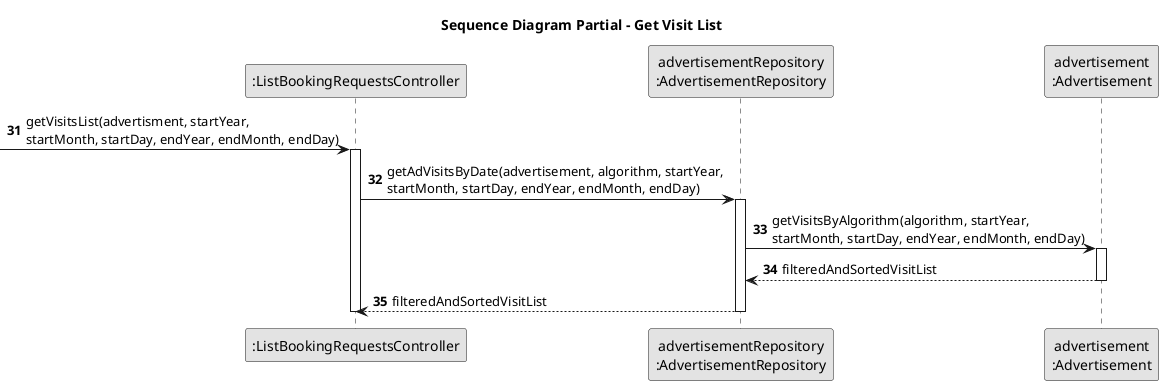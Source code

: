 @startuml Sequence Diagram Partial - Get Visit List
skinparam monochrome true
skinparam packageStyle rectangle
skinparam shadowing false

title Sequence Diagram Partial - Get Visit List
autonumber

'hide footbox
participant ":ListBookingRequestsController" as CTRL
participant "advertisementRepository\n:AdvertisementRepository" as AR
participant "advertisement\n:Advertisement" as Advertisement

autonumber 31
-> CTRL : getVisitsList(advertisment, startYear,\nstartMonth, startDay, endYear, endMonth, endDay)
activate CTRL
	CTRL -> AR : getAdVisitsByDate(advertisement, algorithm, startYear,\nstartMonth, startDay, endYear, endMonth, endDay)
	activate AR
		AR -> Advertisement : getVisitsByAlgorithm(algorithm, startYear,\nstartMonth, startDay, endYear, endMonth, endDay)
		activate Advertisement
			Advertisement --> AR : filteredAndSortedVisitList
		deactivate Advertisement
		AR --> CTRL : filteredAndSortedVisitList
	deactivate AR
deactivate CTRL

@enduml
